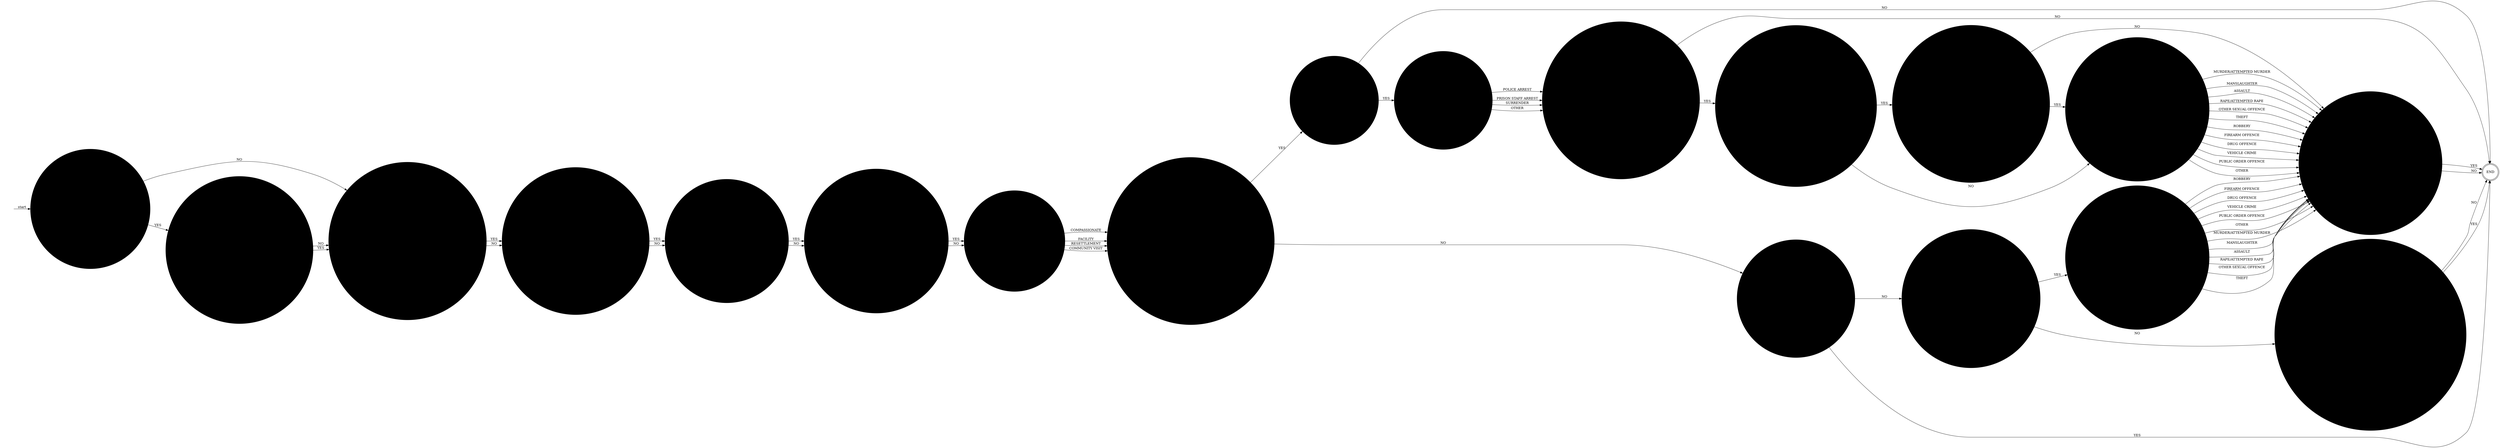 digraph OLD_TEMPORARY_RELEASE_FAILURE {  rankdir=LR;
  node [shape = circle];
  START_NODE [label="", shape=none];
  START_NODE -> 44885 [label = "start"];
  END_NODE [label="END", shape="doublecircle"];
  44259 [label = "HAS THE PRISONER BEEN CHARGED WITH A FURTHER OFFENCE", style="filled", color="#DDD"];
  44259 -> 44772 [label = "YES"];
  44259 -> END_NODE [label = "NO"];
  44266 [label = "HAS THE PRISONER BEEN CHARGED WITH A FURTHER OFFENCE", style="filled", color="#DDD"];
  44266 -> 44694 [label = "YES"];
  44266 -> 44602 [label = "NO"];
  44345 [label = "IS THE INCIDENT THE SUBJECT OF A POLICE INVESTIGATION", style="filled", color="#DDD"];
  44345 -> 44893 [label = "YES"];
  44345 -> 44893 [label = "NO"];
  44351 [label = "WAS THE BREACH CHARGED WITH A FURTHER OFFENCE", style="filled", color="#DDD"];
  44351 -> 44934 [label = "YES"];
  44351 -> 45160 [label = "NO"];
  44358 [label = "WAS THE BREACH FAILING TO RETURN ON TIME", style="filled", color="#DDD"];
  44358 -> END_NODE [label = "YES"];
  44358 -> 44351 [label = "NO"];
  44459 [label = "IS THERE ANY MEDIA INTEREST IN THIS INCIDENT", style="filled", color="#DDD"];
  44459 -> 44736 [label = "YES"];
  44459 -> 44736 [label = "NO"];
  44602 [label = "HAS ANY PROSECUTION TAKEN PLACE OR IS ANY PENDING", style="filled", color="#DDD"];
  44602 -> END_NODE [label = "YES"];
  44602 -> END_NODE [label = "NO"];
  44694 [label = "WITH WHAT OFFENCE HAS THE PRISONER BEEN CHARGED", style="filled", color="#DDD"];
  44694 -> 44602 [label = "MURDER/ATTEMPTED MURDER"];
  44694 -> 44602 [label = "MANSLAUGHTER"];
  44694 -> 44602 [label = "ASSAULT"];
  44694 -> 44602 [label = "RAPE/ATTEMPTED RAPE"];
  44694 -> 44602 [label = "OTHER SEXUAL OFFENCE"];
  44694 -> 44602 [label = "THEFT"];
  44694 -> 44602 [label = "ROBBERY"];
  44694 -> 44602 [label = "FIREARM OFFENCE"];
  44694 -> 44602 [label = "DRUG OFFENCE"];
  44694 -> 44602 [label = "VEHICLE CRIME"];
  44694 -> 44602 [label = "PUBLIC ORDER OFFENCE"];
  44694 -> 44602 [label = "OTHER"];
  44736 [label = "HAS THE PRISON SERVICE PRESS OFFICE BEEN INFORMED", style="filled", color="#DDD"];
  44736 -> 44942 [label = "YES"];
  44736 -> 44942 [label = "NO"];
  44772 [label = "IS THAT OFFENCE UNDER THE PRISONERS (RETURN TO CUSTODY)", style="filled", color="#DDD"];
  44772 -> 44266 [label = "YES"];
  44772 -> 44694 [label = "NO"];
  44826 [label = "HAS PRISONER BEEN RECAPTURED", style="filled", color="#DDD"];
  44826 -> 44997 [label = "YES"];
  44826 -> END_NODE [label = "NO"];
  44885 [label = "WERE THE POLICE INFORMED OF THE INCIDENT", style="filled", color="#DDD"];
  44885 -> 44345 [label = "YES", style="filled", color="#DDD"];
  44885 -> 44893 [label = "NO", style="filled", color="#DDD"];
  44893 [label = "IS THE INCIDENT THE SUBJECT OF AN INTERNAL INVESTIGATION", style="filled", color="#DDD"];
  44893 -> 44926 [label = "YES"];
  44893 -> 44926 [label = "NO"];
  44926 [label = "IS THE INCIDENT SUBJECT TO A GOVERNOR'S ADJUDICATION", style="filled", color="#DDD"];
  44926 -> 44459 [label = "YES"];
  44926 -> 44459 [label = "NO"];
  44934 [label = "WITH WHAT OFFENCE HAS THE PRISONER BEEN CHARGED", style="filled", color="#DDD"];
  44934 -> 44602 [label = "MURDER/ATTEMPTED MURDER"];
  44934 -> 44602 [label = "MANSLAUGHTER"];
  44934 -> 44602 [label = "ASSAULT"];
  44934 -> 44602 [label = "RAPE/ATTEMPTED RAPE"];
  44934 -> 44602 [label = "OTHER SEXUAL OFFENCE"];
  44934 -> 44602 [label = "THEFT"];
  44934 -> 44602 [label = "ROBBERY"];
  44934 -> 44602 [label = "FIREARM OFFENCE"];
  44934 -> 44602 [label = "DRUG OFFENCE"];
  44934 -> 44602 [label = "VEHICLE CRIME"];
  44934 -> 44602 [label = "PUBLIC ORDER OFFENCE"];
  44934 -> 44602 [label = "OTHER"];
  44942 [label = "WHAT TYPE OF LICENCE WAS BREACHED", style="filled", color="#DDD"];
  44942 -> 45081 [label = "COMPASSIONATE"];
  44942 -> 45081 [label = "FACILITY"];
  44942 -> 45081 [label = "RESETTLEMENT"];
  44942 -> 45081 [label = "COMMUNITY VISIT"];
  44997 [label = "HOW WAS THE PRISONER RECAPTURED", style="filled", color="#DDD"];
  44997 -> 44259 [label = "POLICE ARREST"];
  44997 -> 44259 [label = "PRISON STAFF ARREST"];
  44997 -> 44259 [label = "SURRENDER"];
  44997 -> 44259 [label = "OTHER"];
  45081 [label = "WAS THE BREACH FAILING TO RETURN REPORTED TO POLICE AS UAL", style="filled", color="#DDD"];
  45081 -> 44826 [label = "YES"];
  45081 -> 44358 [label = "NO"];
  45160 [label = "WAS THE BREACH FAILING TO COMPLY WITH ANY OTHER LICENCE CONDITIONS", style="filled", color="#DDD"];
  45160 -> END_NODE [label = "YES"];
  45160 -> END_NODE [label = "NO"];
}
